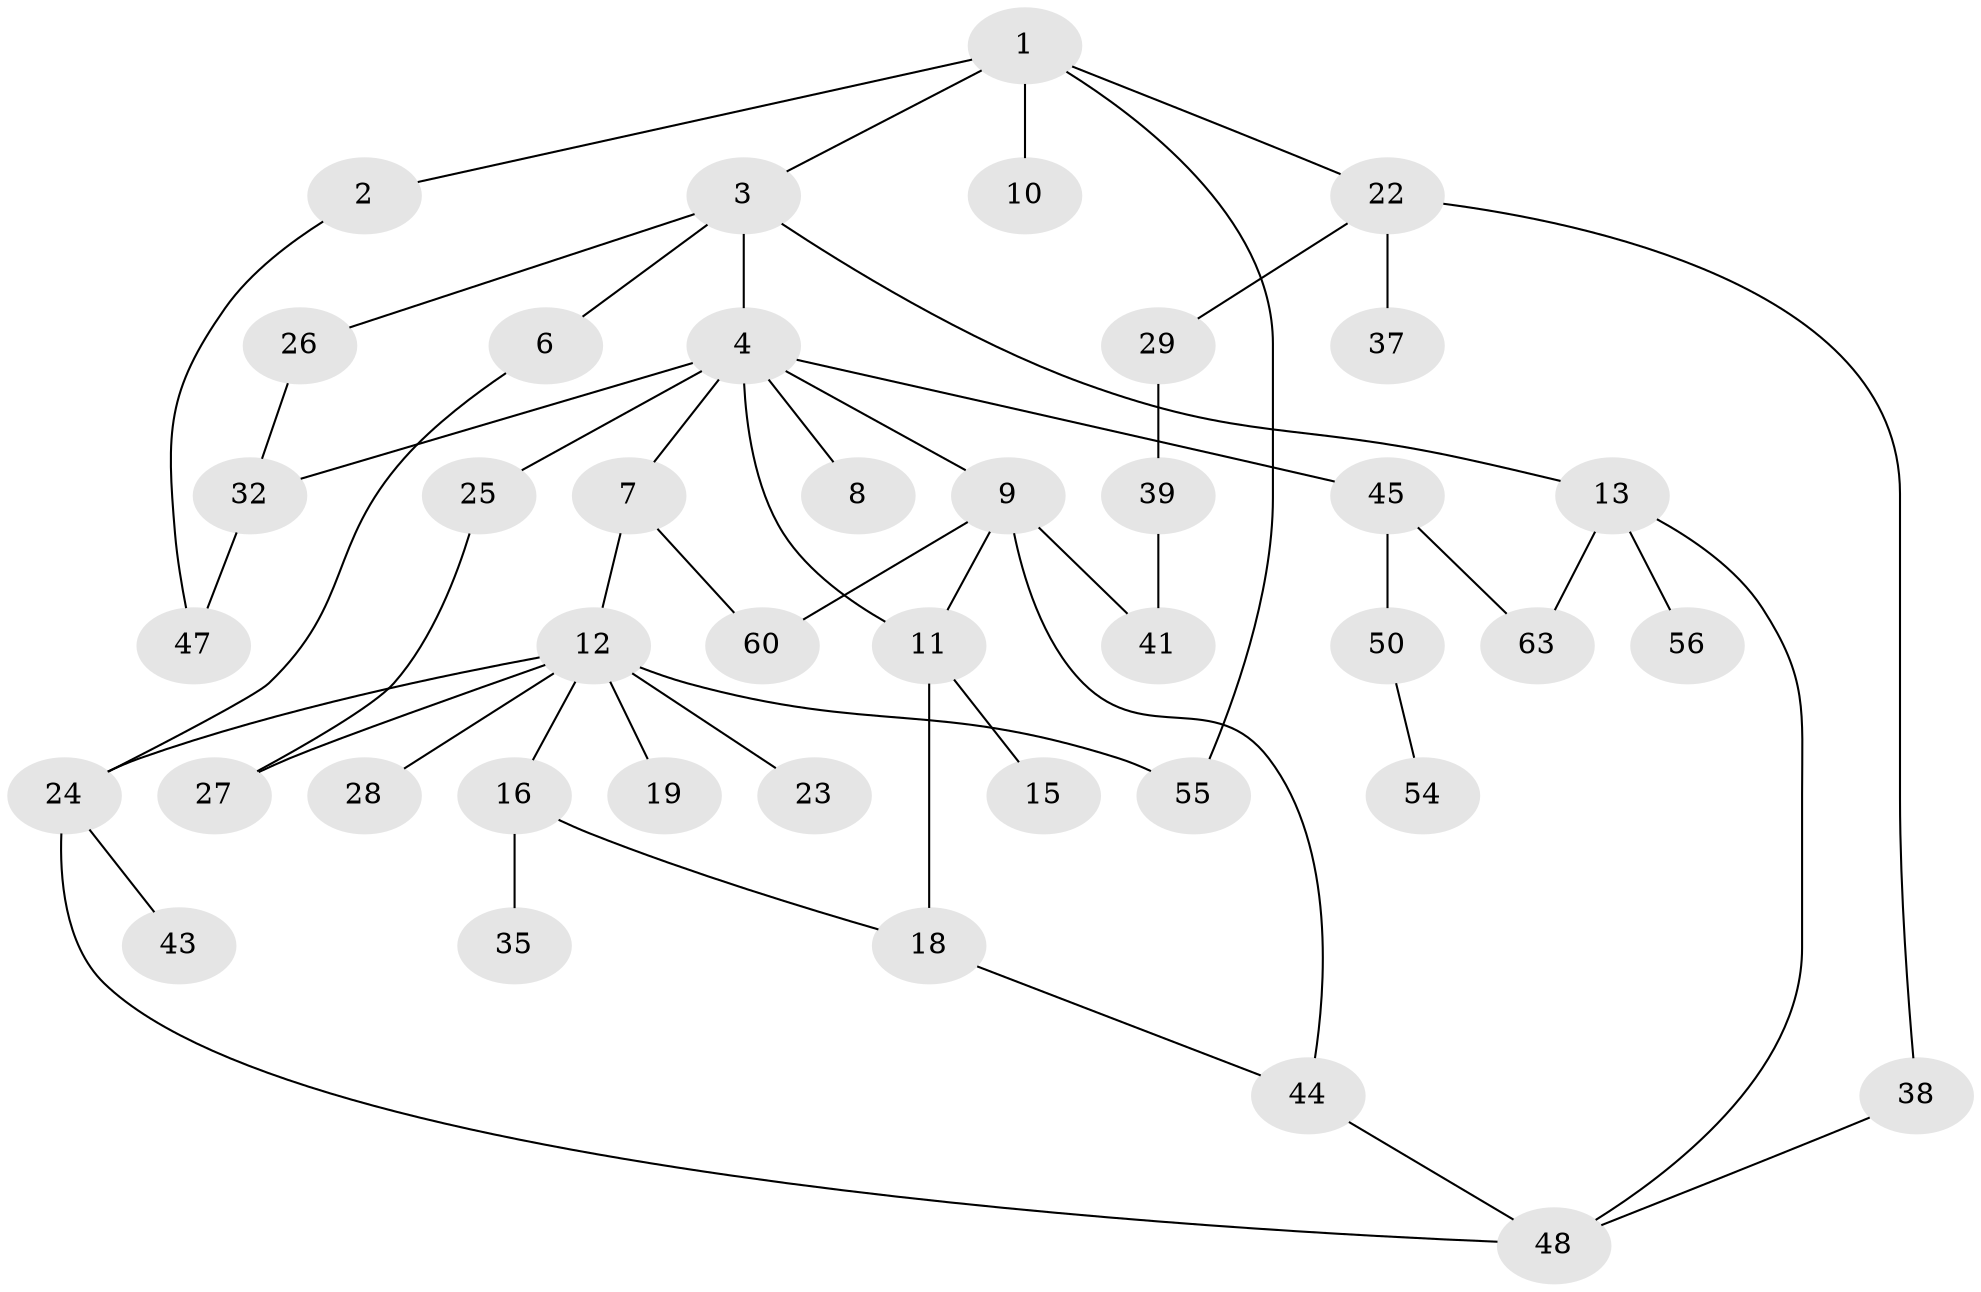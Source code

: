 // original degree distribution, {6: 0.029850746268656716, 3: 0.208955223880597, 5: 0.05970149253731343, 2: 0.3582089552238806, 4: 0.04477611940298507, 1: 0.2835820895522388, 7: 0.014925373134328358}
// Generated by graph-tools (version 1.1) at 2025/41/03/06/25 10:41:26]
// undirected, 41 vertices, 54 edges
graph export_dot {
graph [start="1"]
  node [color=gray90,style=filled];
  1 [super="+30"];
  2 [super="+46"];
  3;
  4 [super="+5"];
  6 [super="+21"];
  7 [super="+42"];
  8;
  9 [super="+17"];
  10;
  11 [super="+33"];
  12 [super="+57"];
  13 [super="+14"];
  15 [super="+20"];
  16 [super="+31"];
  18 [super="+64"];
  19 [super="+53"];
  22 [super="+59"];
  23 [super="+36"];
  24 [super="+34"];
  25;
  26 [super="+66"];
  27 [super="+52"];
  28;
  29;
  32;
  35;
  37;
  38 [super="+40"];
  39 [super="+58"];
  41;
  43 [super="+65"];
  44;
  45 [super="+49"];
  47 [super="+67"];
  48 [super="+51"];
  50 [super="+62"];
  54 [super="+61"];
  55;
  56;
  60;
  63;
  1 -- 2;
  1 -- 3;
  1 -- 10;
  1 -- 22;
  1 -- 55;
  2 -- 47;
  3 -- 4;
  3 -- 6;
  3 -- 13;
  3 -- 26;
  4 -- 7;
  4 -- 8;
  4 -- 32;
  4 -- 9;
  4 -- 45;
  4 -- 25;
  4 -- 11;
  6 -- 24;
  7 -- 12;
  7 -- 60;
  9 -- 11;
  9 -- 41;
  9 -- 60;
  9 -- 44;
  11 -- 15;
  11 -- 18;
  12 -- 16;
  12 -- 19;
  12 -- 23;
  12 -- 28;
  12 -- 27;
  12 -- 55;
  12 -- 24;
  13 -- 63;
  13 -- 56;
  13 -- 48;
  16 -- 18;
  16 -- 35;
  18 -- 44;
  22 -- 29;
  22 -- 37;
  22 -- 38;
  24 -- 48;
  24 -- 43;
  25 -- 27;
  26 -- 32;
  29 -- 39;
  32 -- 47;
  38 -- 48;
  39 -- 41;
  44 -- 48;
  45 -- 63;
  45 -- 50;
  50 -- 54;
}
